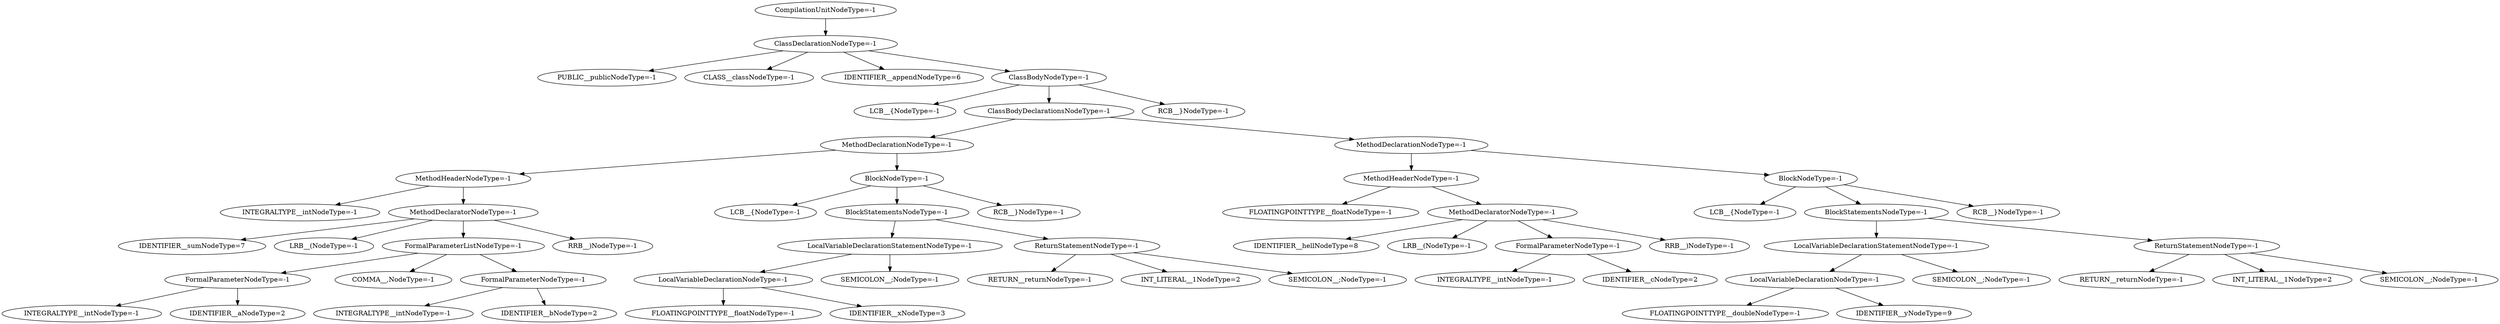 strict digraph {
	94747453116832[label="CompilationUnitNodeType=-1"];
	94747453116832 -> 94747453116128;
	94747453116128[label="ClassDeclarationNodeType=-1"];
	94747453116128 -> 94747453089792;
	94747453116128 -> 94747453115968;
	94747453116128 -> 94747453090400;
	94747453116128 -> 94747453115808;
	94747453089792[label="PUBLIC__publicNodeType=-1"];
	94747453115968[label="CLASS__classNodeType=-1"];
	94747453090400[label="IDENTIFIER__appendNodeType=6"];
	94747453115808[label="ClassBodyNodeType=-1"];
	94747453115808 -> 94747453115584;
	94747453115808 -> 94747453115312;
	94747453115808 -> 94747453115696;
	94747453115584[label="LCB__{NodeType=-1"];
	94747453115312[label="ClassBodyDeclarationsNodeType=-1"];
	94747453115312 -> 94747453103136;
	94747453115312 -> 94747453114736;
	94747453103136[label="MethodDeclarationNodeType=-1"];
	94747453103136 -> 94747453095488;
	94747453103136 -> 94747453102832;
	94747453095488[label="MethodHeaderNodeType=-1"];
	94747453095488 -> 94747453090800;
	94747453095488 -> 94747453095280;
	94747453090800[label="INTEGRALTYPE__intNodeType=-1"];
	94747453095280[label="MethodDeclaratorNodeType=-1"];
	94747453095280 -> 94747453091392;
	94747453095280 -> 94747453094960;
	94747453095280 -> 94747453094688;
	94747453095280 -> 94747453095072;
	94747453091392[label="IDENTIFIER__sumNodeType=7"];
	94747453094960[label="LRB__(NodeType=-1"];
	94747453094688[label="FormalParameterListNodeType=-1"];
	94747453094688 -> 94747453092912;
	94747453094688 -> 94747453094576;
	94747453094688 -> 94747453094432;
	94747453092912[label="FormalParameterNodeType=-1"];
	94747453092912 -> 94747453091792;
	94747453092912 -> 94747453092384;
	94747453091792[label="INTEGRALTYPE__intNodeType=-1"];
	94747453092384[label="IDENTIFIER__aNodeType=2"];
	94747453094576[label="COMMA__,NodeType=-1"];
	94747453094432[label="FormalParameterNodeType=-1"];
	94747453094432 -> 94747453093344;
	94747453094432 -> 94747453093904;
	94747453093344[label="INTEGRALTYPE__intNodeType=-1"];
	94747453093904[label="IDENTIFIER__bNodeType=2"];
	94747453095072[label="RRB__)NodeType=-1"];
	94747453102832[label="BlockNodeType=-1"];
	94747453102832 -> 94747453102608;
	94747453102832 -> 94747453102432;
	94747453102832 -> 94747453102720;
	94747453102608[label="LCB__{NodeType=-1"];
	94747453102432[label="BlockStatementsNodeType=-1"];
	94747453102432 -> 94747453097504;
	94747453102432 -> 94747453101744;
	94747453097504[label="LocalVariableDeclarationStatementNodeType=-1"];
	94747453097504 -> 94747453097200;
	94747453097504 -> 94747453097392;
	94747453097200[label="LocalVariableDeclarationNodeType=-1"];
	94747453097200 -> 94747453095696;
	94747453097200 -> 94747453096240;
	94747453095696[label="FLOATINGPOINTTYPE__floatNodeType=-1"];
	94747453096240[label="IDENTIFIER__xNodeType=3"];
	94747453097392[label="SEMICOLON__;NodeType=-1"];
	94747453101744[label="ReturnStatementNodeType=-1"];
	94747453101744 -> 94747453101520;
	94747453101744 -> 94747453098000;
	94747453101744 -> 94747453101632;
	94747453101520[label="RETURN__returnNodeType=-1"];
	94747453098000[label="INT_LITERAL__1NodeType=2"];
	94747453101632[label="SEMICOLON__;NodeType=-1"];
	94747453102720[label="RCB__}NodeType=-1"];
	94747453114736[label="MethodDeclarationNodeType=-1"];
	94747453114736 -> 94747453107024;
	94747453114736 -> 94747453114432;
	94747453107024[label="MethodHeaderNodeType=-1"];
	94747453107024 -> 94747453104000;
	94747453107024 -> 94747453106784;
	94747453104000[label="FLOATINGPOINTTYPE__floatNodeType=-1"];
	94747453106784[label="MethodDeclaratorNodeType=-1"];
	94747453106784 -> 94747453104656;
	94747453106784 -> 94747453106512;
	94747453106784 -> 94747453106176;
	94747453106784 -> 94747453106624;
	94747453104656[label="IDENTIFIER__hellNodeType=8"];
	94747453106512[label="LRB__(NodeType=-1"];
	94747453106176[label="FormalParameterNodeType=-1"];
	94747453106176 -> 94747453105056;
	94747453106176 -> 94747453105648;
	94747453105056[label="INTEGRALTYPE__intNodeType=-1"];
	94747453105648[label="IDENTIFIER__cNodeType=2"];
	94747453106624[label="RRB__)NodeType=-1"];
	94747453114432[label="BlockNodeType=-1"];
	94747453114432 -> 94747453114208;
	94747453114432 -> 94747453114032;
	94747453114432 -> 94747453114320;
	94747453114208[label="LCB__{NodeType=-1"];
	94747453114032[label="BlockStatementsNodeType=-1"];
	94747453114032 -> 94747453109104;
	94747453114032 -> 94747453113344;
	94747453109104[label="LocalVariableDeclarationStatementNodeType=-1"];
	94747453109104 -> 94747453108800;
	94747453109104 -> 94747453108992;
	94747453108800[label="LocalVariableDeclarationNodeType=-1"];
	94747453108800 -> 94747453107232;
	94747453108800 -> 94747453107840;
	94747453107232[label="FLOATINGPOINTTYPE__doubleNodeType=-1"];
	94747453107840[label="IDENTIFIER__yNodeType=9"];
	94747453108992[label="SEMICOLON__;NodeType=-1"];
	94747453113344[label="ReturnStatementNodeType=-1"];
	94747453113344 -> 94747453113120;
	94747453113344 -> 94747453109600;
	94747453113344 -> 94747453113232;
	94747453113120[label="RETURN__returnNodeType=-1"];
	94747453109600[label="INT_LITERAL__1NodeType=2"];
	94747453113232[label="SEMICOLON__;NodeType=-1"];
	94747453114320[label="RCB__}NodeType=-1"];
	94747453115696[label="RCB__}NodeType=-1"];
}
